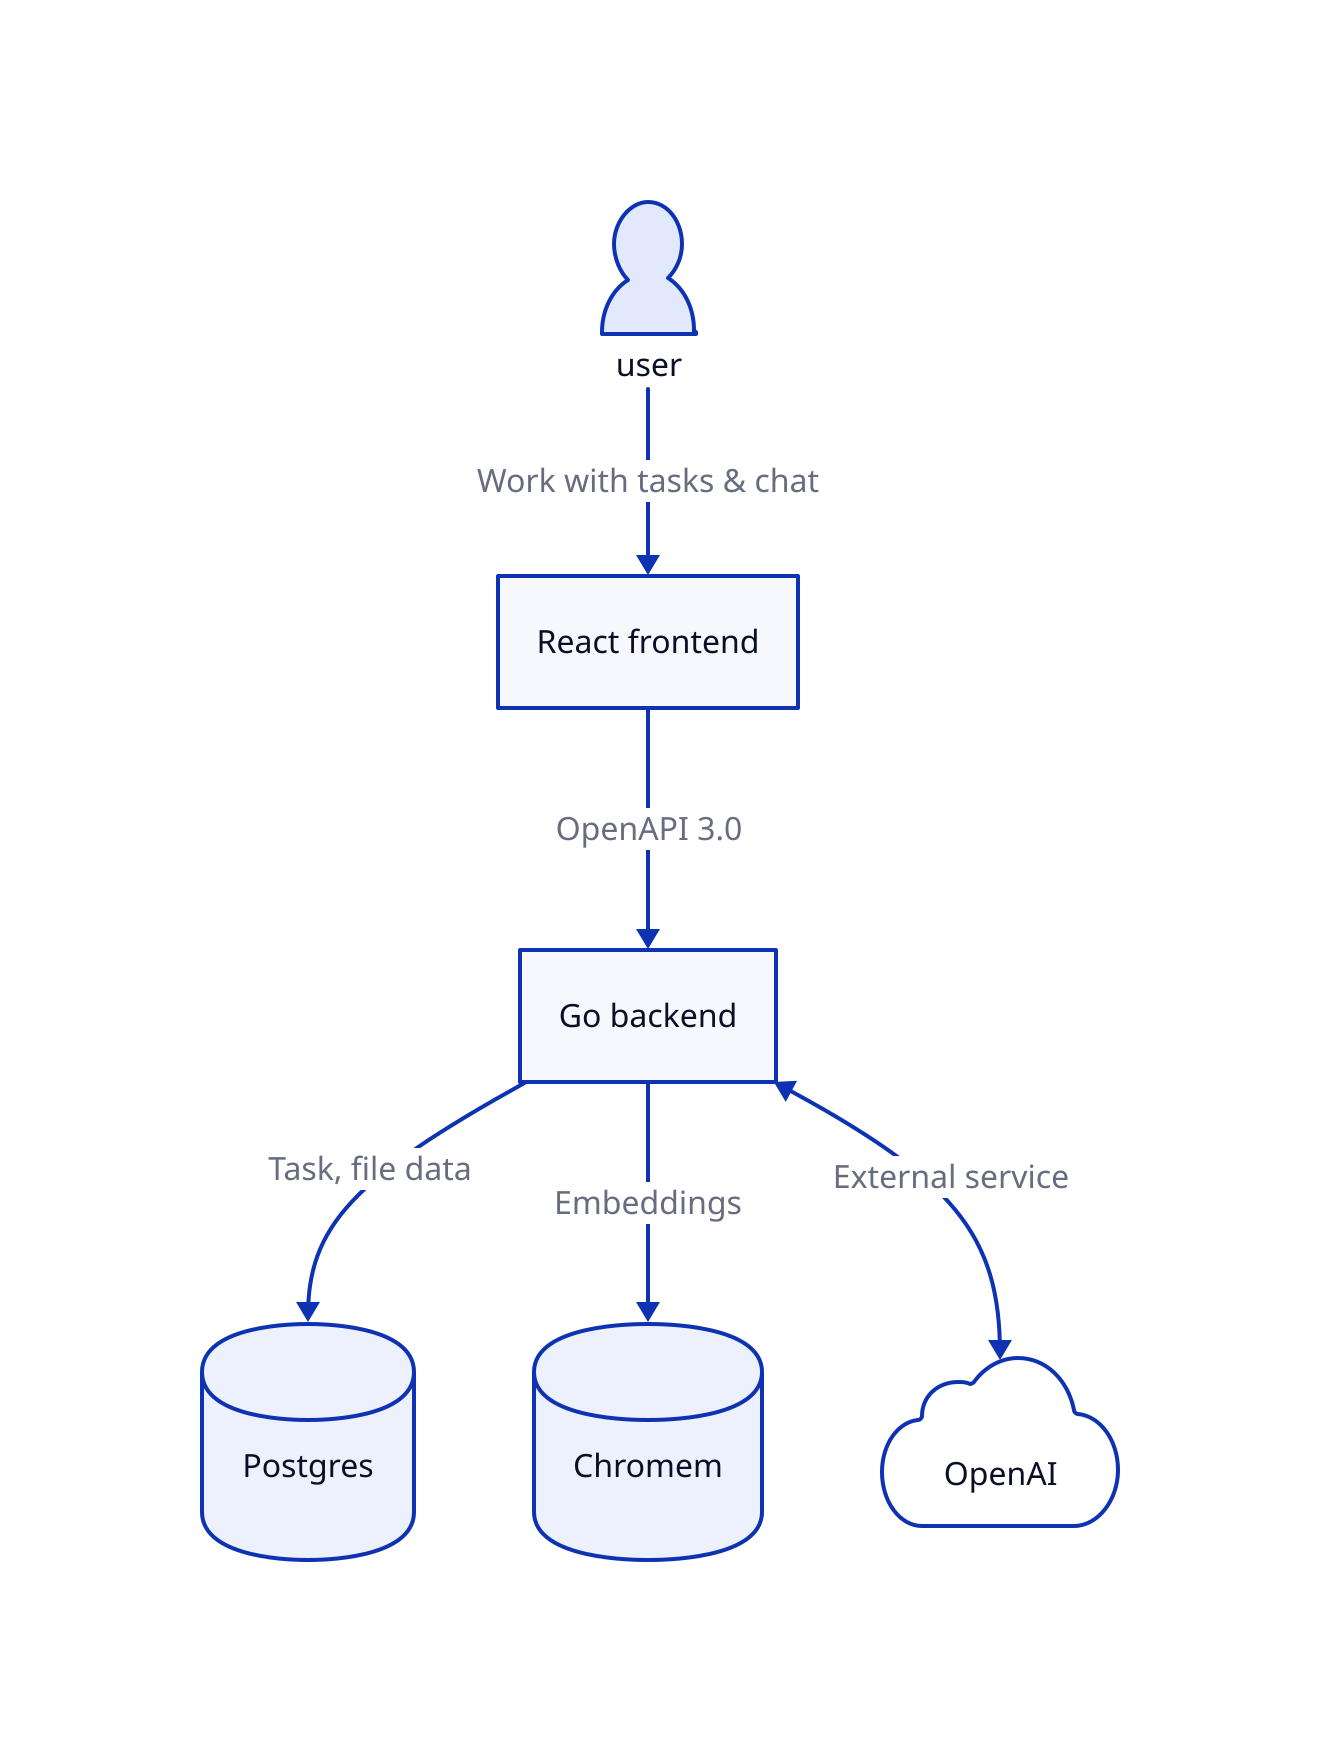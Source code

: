 user: {
  shape: person
}

frontend: React frontend

backend: Go backend

pg: Postgres {
  shape: cylinder
}

chromem: Chromem {
  shape: cylinder
}

OpenAI: {
  shape: cloud
}

user -> frontend: Work with tasks & chat
frontend -> backend: OpenAPI 3.0
backend -> pg: Task, file data
backend -> chromem: Embeddings
backend <-> OpenAI: External service
